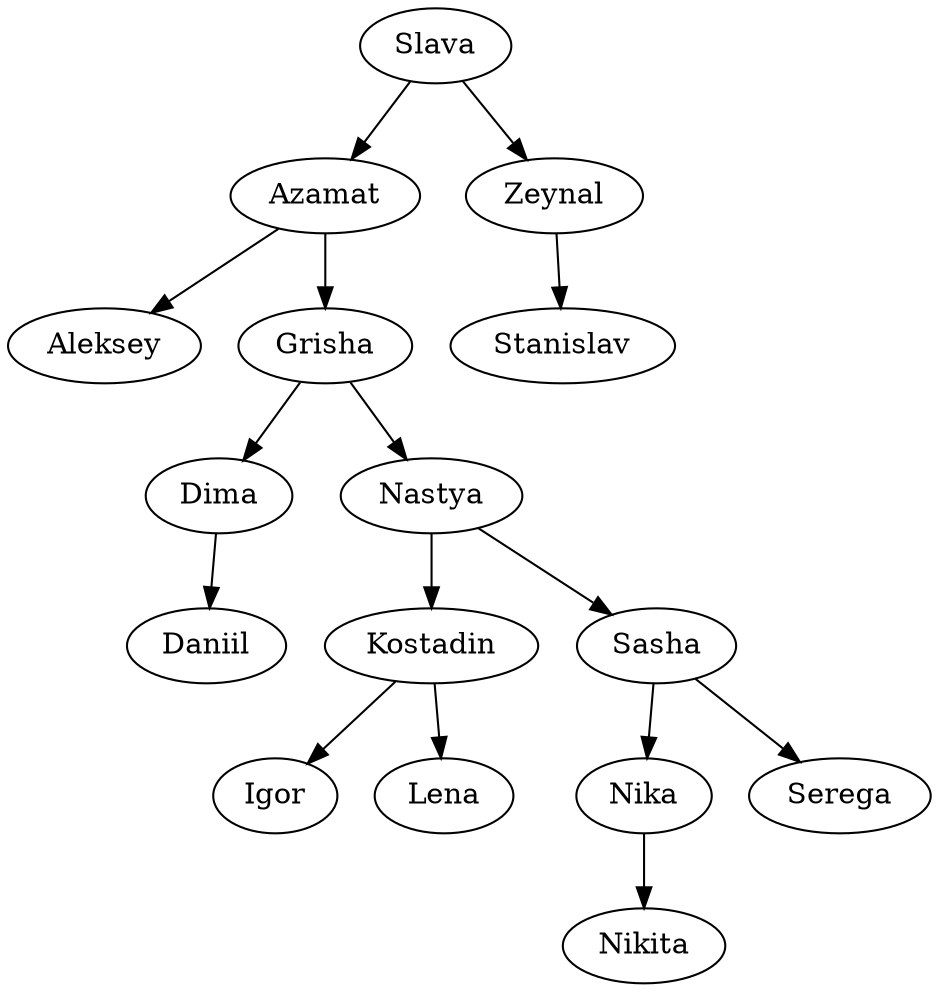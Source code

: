 digraph TREE{
Slava->Azamat
Azamat->Aleksey
Azamat->Grisha
Grisha->Dima
Dima->Daniil
Grisha->Nastya
Nastya->Kostadin
Kostadin->Igor
Kostadin->Lena
Nastya->Sasha
Sasha->Nika
Nika->Nikita
Sasha->Serega
Slava->Zeynal
Zeynal->Stanislav
}